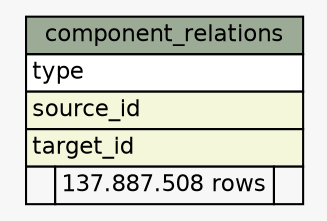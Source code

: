 // dot 2.36.0 on Mac OS X 10.10.3
// SchemaSpy rev 590
digraph "component_relations" {
  graph [
    rankdir="RL"
    bgcolor="#f7f7f7"
    nodesep="0.18"
    ranksep="0.46"
    fontname="Helvetica"
    fontsize="11"
  ];
  node [
    fontname="Helvetica"
    fontsize="11"
    shape="plaintext"
  ];
  edge [
    arrowsize="0.8"
  ];
  "component_relations" [
    label=<
    <TABLE BORDER="0" CELLBORDER="1" CELLSPACING="0" BGCOLOR="#ffffff">
      <TR><TD COLSPAN="3" BGCOLOR="#9bab96" ALIGN="CENTER">component_relations</TD></TR>
      <TR><TD PORT="type" COLSPAN="3" ALIGN="LEFT">type</TD></TR>
      <TR><TD PORT="source_id" COLSPAN="3" BGCOLOR="#f4f7da" ALIGN="LEFT">source_id</TD></TR>
      <TR><TD PORT="target_id" COLSPAN="3" BGCOLOR="#f4f7da" ALIGN="LEFT">target_id</TD></TR>
      <TR><TD ALIGN="LEFT" BGCOLOR="#f7f7f7">  </TD><TD ALIGN="RIGHT" BGCOLOR="#f7f7f7">137.887.508 rows</TD><TD ALIGN="RIGHT" BGCOLOR="#f7f7f7">  </TD></TR>
    </TABLE>>
    URL="tables/component_relations.html"
    tooltip="component_relations"
  ];
}
